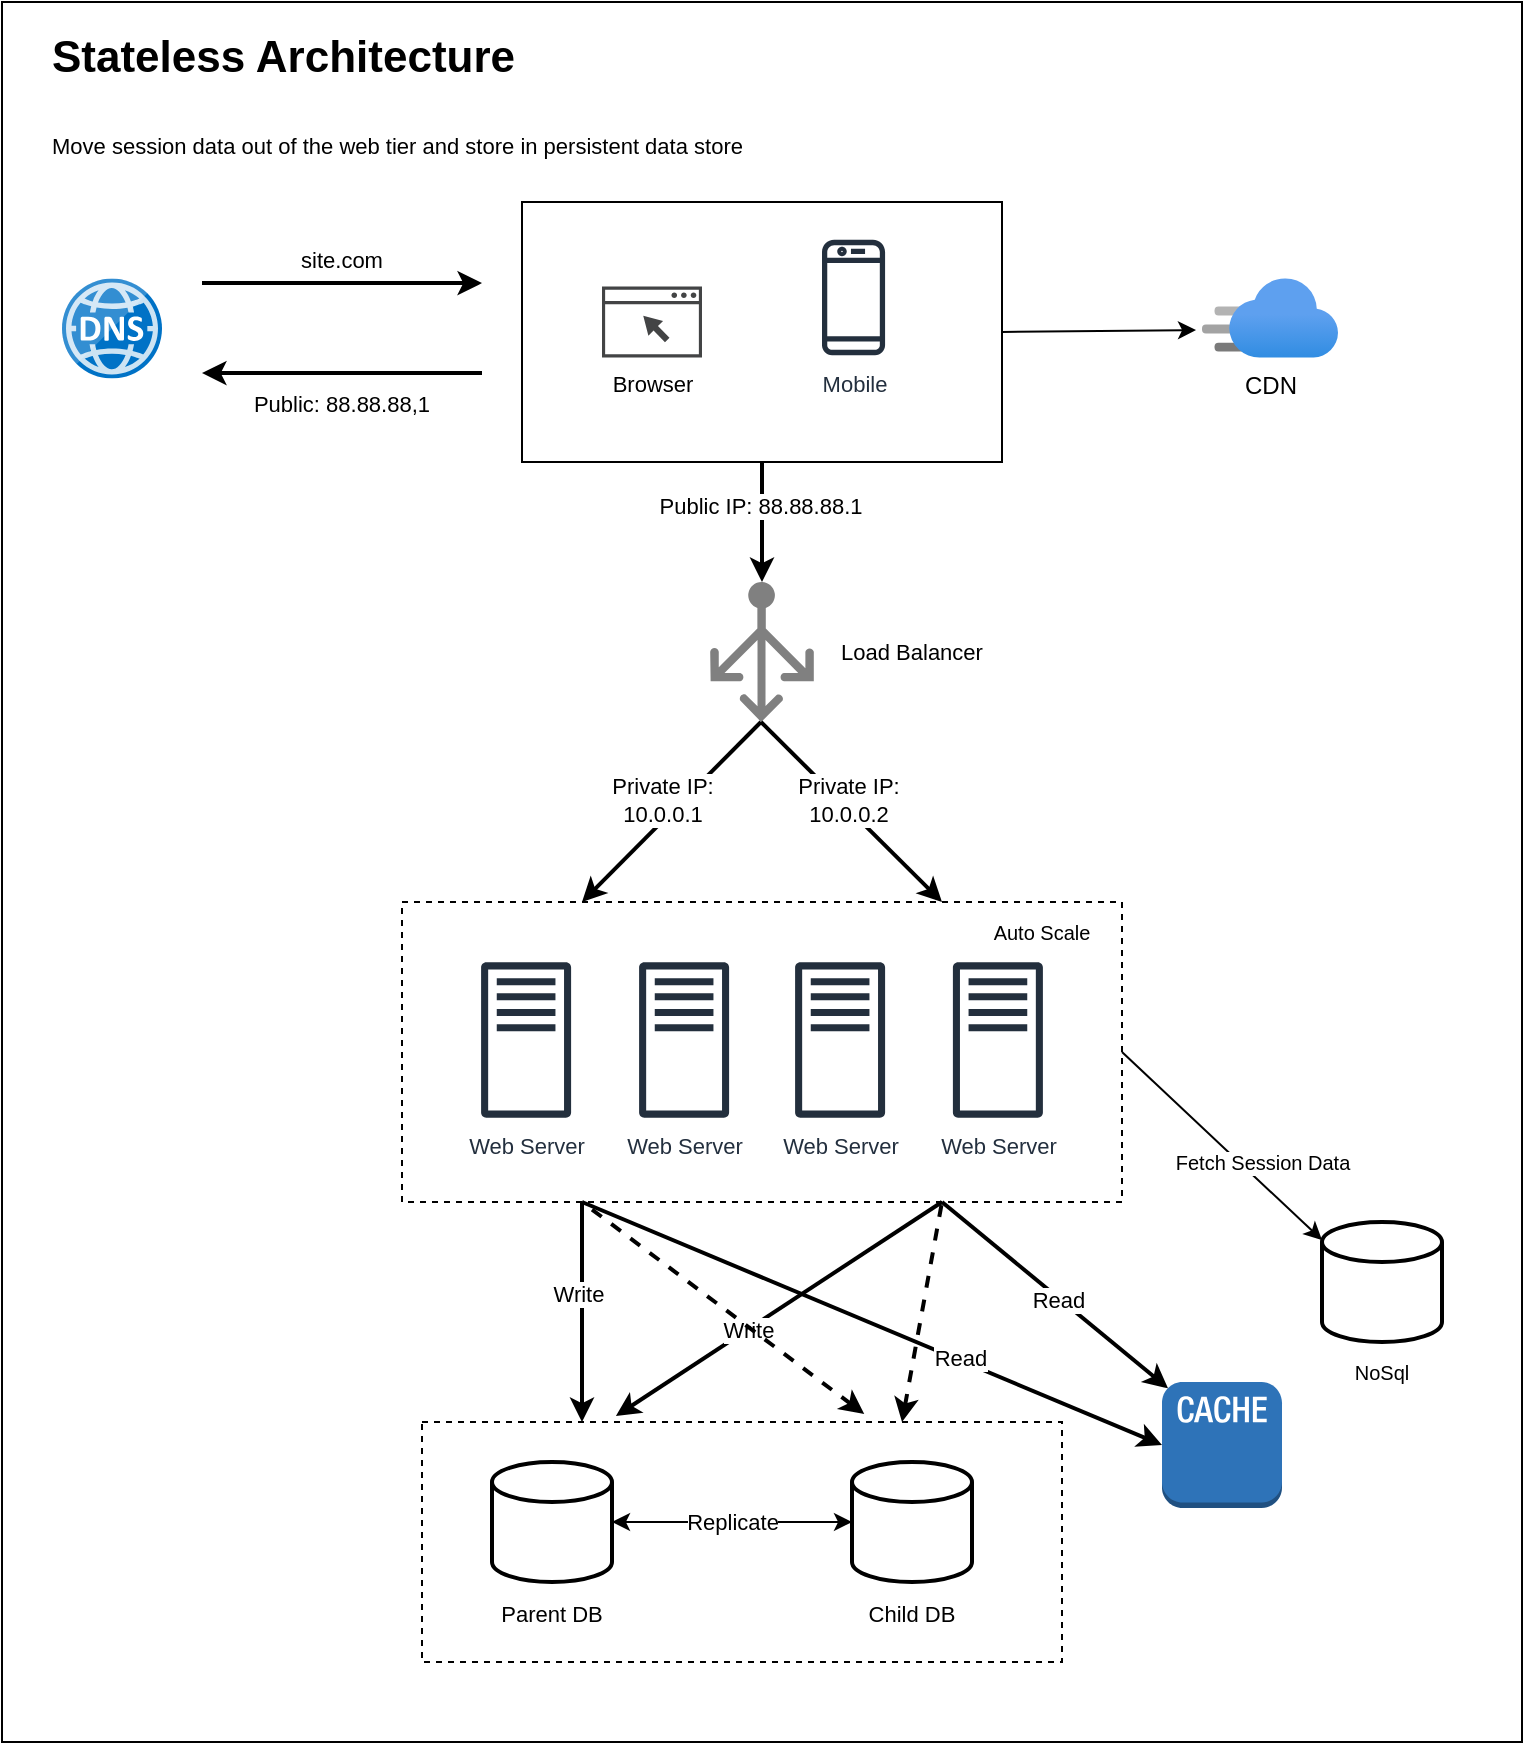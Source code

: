 <mxfile version="19.0.0" type="device"><diagram id="DGs2yfAw-LwcwXoiznSU" name="Page-1"><mxGraphModel dx="898" dy="672" grid="1" gridSize="10" guides="1" tooltips="1" connect="1" arrows="1" fold="1" page="1" pageScale="1" pageWidth="850" pageHeight="1100" math="0" shadow="0"><root><mxCell id="0"/><mxCell id="1" style="locked=1;" parent="0"/><mxCell id="unoXZ1soX1YO-tUkahxE-46" value="" style="rounded=0;whiteSpace=wrap;html=1;" parent="1" vertex="1"><mxGeometry x="10" y="10" width="760" height="870" as="geometry"/></mxCell><mxCell id="hPVIUfgEZxaa7cwPkqvz-1" value="Diagram" style="" parent="0"/><mxCell id="unoXZ1soX1YO-tUkahxE-1" value="" style="sketch=0;aspect=fixed;pointerEvents=1;shadow=0;dashed=0;html=1;strokeColor=none;labelPosition=center;verticalLabelPosition=bottom;verticalAlign=top;align=center;fillColor=#808080;shape=mxgraph.azure.load_balancer_generic;fontSize=11;" parent="hPVIUfgEZxaa7cwPkqvz-1" vertex="1"><mxGeometry x="364.1" y="300" width="51.8" height="70" as="geometry"/></mxCell><mxCell id="unoXZ1soX1YO-tUkahxE-2" value="" style="group" parent="hPVIUfgEZxaa7cwPkqvz-1" vertex="1" connectable="0"><mxGeometry x="270" y="110" width="240" height="130" as="geometry"/></mxCell><mxCell id="unoXZ1soX1YO-tUkahxE-3" value="" style="rounded=0;whiteSpace=wrap;html=1;" parent="unoXZ1soX1YO-tUkahxE-2" vertex="1"><mxGeometry width="240" height="130" as="geometry"/></mxCell><mxCell id="unoXZ1soX1YO-tUkahxE-4" value="Browser" style="sketch=0;pointerEvents=1;shadow=0;dashed=0;html=1;strokeColor=none;fillColor=#434445;aspect=fixed;labelPosition=center;verticalLabelPosition=bottom;verticalAlign=top;align=center;outlineConnect=0;shape=mxgraph.vvd.web_browser;fontSize=11;" parent="unoXZ1soX1YO-tUkahxE-2" vertex="1"><mxGeometry x="40" y="42.25" width="50" height="35.5" as="geometry"/></mxCell><mxCell id="unoXZ1soX1YO-tUkahxE-5" value="Mobile" style="sketch=0;outlineConnect=0;fontColor=#232F3E;gradientColor=none;fillColor=#232F3D;strokeColor=none;dashed=0;verticalLabelPosition=bottom;verticalAlign=top;align=center;html=1;fontSize=11;fontStyle=0;aspect=fixed;pointerEvents=1;shape=mxgraph.aws4.mobile_client;" parent="unoXZ1soX1YO-tUkahxE-2" vertex="1"><mxGeometry x="150" y="17.75" width="31.54" height="60" as="geometry"/></mxCell><mxCell id="unoXZ1soX1YO-tUkahxE-12" value="" style="rounded=0;whiteSpace=wrap;html=1;sketch=0;fixDash=1;dashed=1;" parent="hPVIUfgEZxaa7cwPkqvz-1" vertex="1"><mxGeometry x="220" y="720" width="320" height="120" as="geometry"/></mxCell><mxCell id="unoXZ1soX1YO-tUkahxE-13" value="" style="group" parent="hPVIUfgEZxaa7cwPkqvz-1" vertex="1" connectable="0"><mxGeometry x="240" y="740" width="90" height="91" as="geometry"/></mxCell><mxCell id="unoXZ1soX1YO-tUkahxE-14" value="" style="strokeWidth=2;html=1;shape=mxgraph.flowchart.database;whiteSpace=wrap;sketch=0;" parent="unoXZ1soX1YO-tUkahxE-13" vertex="1"><mxGeometry x="15" width="60" height="60" as="geometry"/></mxCell><mxCell id="unoXZ1soX1YO-tUkahxE-15" value="&lt;font style=&quot;font-size: 11px;&quot;&gt;Parent DB&lt;/font&gt;" style="text;html=1;strokeColor=none;fillColor=none;align=center;verticalAlign=middle;whiteSpace=wrap;rounded=0;sketch=0;" parent="unoXZ1soX1YO-tUkahxE-13" vertex="1"><mxGeometry y="61" width="90" height="30" as="geometry"/></mxCell><mxCell id="unoXZ1soX1YO-tUkahxE-21" value="" style="endArrow=classic;html=1;rounded=0;fontSize=11;entryX=0.5;entryY=0;entryDx=0;entryDy=0;entryPerimeter=0;exitX=0.5;exitY=1;exitDx=0;exitDy=0;strokeWidth=2;" parent="hPVIUfgEZxaa7cwPkqvz-1" source="unoXZ1soX1YO-tUkahxE-3" target="unoXZ1soX1YO-tUkahxE-1" edge="1"><mxGeometry width="50" height="50" relative="1" as="geometry"><mxPoint x="280" y="340" as="sourcePoint"/><mxPoint x="330" y="290" as="targetPoint"/></mxGeometry></mxCell><mxCell id="unoXZ1soX1YO-tUkahxE-22" value="Public IP: 88.88.88.1" style="edgeLabel;html=1;align=center;verticalAlign=middle;resizable=0;points=[];fontSize=11;" parent="unoXZ1soX1YO-tUkahxE-21" vertex="1" connectable="0"><mxGeometry x="-0.267" y="-1" relative="1" as="geometry"><mxPoint as="offset"/></mxGeometry></mxCell><mxCell id="unoXZ1soX1YO-tUkahxE-23" value="" style="endArrow=classic;html=1;rounded=0;fontSize=11;strokeWidth=2;entryX=0.25;entryY=0;entryDx=0;entryDy=0;exitX=0.49;exitY=1;exitDx=0;exitDy=0;exitPerimeter=0;" parent="hPVIUfgEZxaa7cwPkqvz-1" source="unoXZ1soX1YO-tUkahxE-1" target="unoXZ1soX1YO-tUkahxE-18" edge="1"><mxGeometry width="50" height="50" relative="1" as="geometry"><mxPoint x="250" y="410" as="sourcePoint"/><mxPoint x="300" y="360" as="targetPoint"/></mxGeometry></mxCell><mxCell id="unoXZ1soX1YO-tUkahxE-24" value="Private IP:&lt;br&gt;10.0.0.1" style="edgeLabel;html=1;align=center;verticalAlign=middle;resizable=0;points=[];fontSize=11;" parent="unoXZ1soX1YO-tUkahxE-23" vertex="1" connectable="0"><mxGeometry x="-0.152" relative="1" as="geometry"><mxPoint x="-12" as="offset"/></mxGeometry></mxCell><mxCell id="unoXZ1soX1YO-tUkahxE-25" value="" style="endArrow=classic;html=1;rounded=0;fontSize=11;strokeWidth=2;exitX=0.49;exitY=1;exitDx=0;exitDy=0;exitPerimeter=0;entryX=0.75;entryY=0;entryDx=0;entryDy=0;" parent="hPVIUfgEZxaa7cwPkqvz-1" source="unoXZ1soX1YO-tUkahxE-1" target="unoXZ1soX1YO-tUkahxE-18" edge="1"><mxGeometry width="50" height="50" relative="1" as="geometry"><mxPoint x="460" y="400" as="sourcePoint"/><mxPoint x="510" y="350" as="targetPoint"/></mxGeometry></mxCell><mxCell id="unoXZ1soX1YO-tUkahxE-26" value="Private IP:&lt;br&gt;10.0.0.2" style="edgeLabel;html=1;align=center;verticalAlign=middle;resizable=0;points=[];fontSize=11;" parent="unoXZ1soX1YO-tUkahxE-25" vertex="1" connectable="0"><mxGeometry x="-0.176" y="-2" relative="1" as="geometry"><mxPoint x="7" as="offset"/></mxGeometry></mxCell><mxCell id="unoXZ1soX1YO-tUkahxE-27" value="Load Balancer" style="text;html=1;strokeColor=none;fillColor=none;align=center;verticalAlign=middle;whiteSpace=wrap;rounded=0;fontSize=11;" parent="hPVIUfgEZxaa7cwPkqvz-1" vertex="1"><mxGeometry x="420" y="320" width="90" height="30" as="geometry"/></mxCell><mxCell id="unoXZ1soX1YO-tUkahxE-28" value="" style="endArrow=none;html=1;rounded=0;strokeWidth=2;startArrow=classic;startFill=1;endFill=0;exitX=0.25;exitY=0;exitDx=0;exitDy=0;entryX=0.25;entryY=1;entryDx=0;entryDy=0;" parent="hPVIUfgEZxaa7cwPkqvz-1" source="unoXZ1soX1YO-tUkahxE-12" target="unoXZ1soX1YO-tUkahxE-18" edge="1"><mxGeometry width="50" height="50" relative="1" as="geometry"><mxPoint x="590" y="480" as="sourcePoint"/><mxPoint x="330" y="620" as="targetPoint"/></mxGeometry></mxCell><mxCell id="unoXZ1soX1YO-tUkahxE-29" value="Write" style="edgeLabel;html=1;align=center;verticalAlign=middle;resizable=0;points=[];" parent="unoXZ1soX1YO-tUkahxE-28" vertex="1" connectable="0"><mxGeometry x="0.15" relative="1" as="geometry"><mxPoint x="-2" y="-1" as="offset"/></mxGeometry></mxCell><mxCell id="unoXZ1soX1YO-tUkahxE-33" value="" style="group" parent="hPVIUfgEZxaa7cwPkqvz-1" vertex="1" connectable="0"><mxGeometry x="420" y="740" width="90" height="91" as="geometry"/></mxCell><mxCell id="unoXZ1soX1YO-tUkahxE-34" value="" style="strokeWidth=2;html=1;shape=mxgraph.flowchart.database;whiteSpace=wrap;sketch=0;" parent="unoXZ1soX1YO-tUkahxE-33" vertex="1"><mxGeometry x="15" width="60" height="60" as="geometry"/></mxCell><mxCell id="unoXZ1soX1YO-tUkahxE-35" value="&lt;font style=&quot;font-size: 11px;&quot;&gt;Child DB&lt;/font&gt;" style="text;html=1;strokeColor=none;fillColor=none;align=center;verticalAlign=middle;whiteSpace=wrap;rounded=0;sketch=0;" parent="unoXZ1soX1YO-tUkahxE-33" vertex="1"><mxGeometry y="61" width="90" height="30" as="geometry"/></mxCell><mxCell id="unoXZ1soX1YO-tUkahxE-36" value="Replicate" style="endArrow=classic;startArrow=classic;html=1;rounded=0;exitX=1;exitY=0.5;exitDx=0;exitDy=0;exitPerimeter=0;entryX=0;entryY=0.5;entryDx=0;entryDy=0;entryPerimeter=0;" parent="hPVIUfgEZxaa7cwPkqvz-1" source="unoXZ1soX1YO-tUkahxE-14" target="unoXZ1soX1YO-tUkahxE-34" edge="1"><mxGeometry width="50" height="50" relative="1" as="geometry"><mxPoint x="400" y="750" as="sourcePoint"/><mxPoint x="450" y="700" as="targetPoint"/></mxGeometry></mxCell><mxCell id="unoXZ1soX1YO-tUkahxE-18" value="" style="rounded=0;whiteSpace=wrap;html=1;sketch=0;fixDash=1;dashed=1;" parent="hPVIUfgEZxaa7cwPkqvz-1" vertex="1"><mxGeometry x="210" y="460" width="360" height="150" as="geometry"/></mxCell><mxCell id="unoXZ1soX1YO-tUkahxE-19" value="&lt;font style=&quot;font-size: 11px;&quot;&gt;Web Server&lt;/font&gt;" style="sketch=0;outlineConnect=0;fontColor=#232F3E;gradientColor=none;fillColor=#232F3D;strokeColor=none;dashed=0;verticalLabelPosition=bottom;verticalAlign=top;align=center;html=1;fontSize=12;fontStyle=0;aspect=fixed;pointerEvents=1;shape=mxgraph.aws4.traditional_server;" parent="hPVIUfgEZxaa7cwPkqvz-1" vertex="1"><mxGeometry x="328.55" y="490" width="45" height="78" as="geometry"/></mxCell><mxCell id="unoXZ1soX1YO-tUkahxE-20" value="&lt;font style=&quot;font-size: 11px;&quot;&gt;Web Server&lt;/font&gt;" style="sketch=0;outlineConnect=0;fontColor=#232F3E;gradientColor=none;fillColor=#232F3D;strokeColor=none;dashed=0;verticalLabelPosition=bottom;verticalAlign=top;align=center;html=1;fontSize=12;fontStyle=0;aspect=fixed;pointerEvents=1;shape=mxgraph.aws4.traditional_server;" parent="hPVIUfgEZxaa7cwPkqvz-1" vertex="1"><mxGeometry x="406.55" y="490" width="45" height="78" as="geometry"/></mxCell><mxCell id="unoXZ1soX1YO-tUkahxE-37" value="" style="endArrow=none;html=1;rounded=0;strokeWidth=2;startArrow=classic;startFill=1;endFill=0;entryX=0.75;entryY=1;entryDx=0;entryDy=0;exitX=0.303;exitY=-0.025;exitDx=0;exitDy=0;exitPerimeter=0;" parent="hPVIUfgEZxaa7cwPkqvz-1" source="unoXZ1soX1YO-tUkahxE-12" target="unoXZ1soX1YO-tUkahxE-18" edge="1"><mxGeometry width="50" height="50" relative="1" as="geometry"><mxPoint x="300" y="700" as="sourcePoint"/><mxPoint x="347.5" y="610" as="targetPoint"/></mxGeometry></mxCell><mxCell id="unoXZ1soX1YO-tUkahxE-38" value="Write" style="edgeLabel;html=1;align=center;verticalAlign=middle;resizable=0;points=[];" parent="unoXZ1soX1YO-tUkahxE-37" vertex="1" connectable="0"><mxGeometry x="0.15" relative="1" as="geometry"><mxPoint x="-28" y="18" as="offset"/></mxGeometry></mxCell><mxCell id="unoXZ1soX1YO-tUkahxE-40" value="" style="endArrow=none;html=1;rounded=0;strokeWidth=2;startArrow=classic;startFill=1;endFill=0;entryX=0.75;entryY=1;entryDx=0;entryDy=0;exitX=0.75;exitY=0;exitDx=0;exitDy=0;dashed=1;" parent="hPVIUfgEZxaa7cwPkqvz-1" source="unoXZ1soX1YO-tUkahxE-12" target="unoXZ1soX1YO-tUkahxE-18" edge="1"><mxGeometry width="50" height="50" relative="1" as="geometry"><mxPoint x="310" y="710" as="sourcePoint"/><mxPoint x="462.5" y="610" as="targetPoint"/></mxGeometry></mxCell><mxCell id="unoXZ1soX1YO-tUkahxE-42" value="" style="endArrow=none;html=1;rounded=0;strokeWidth=2;startArrow=classic;startFill=1;endFill=0;entryX=0.25;entryY=1;entryDx=0;entryDy=0;exitX=0.691;exitY=-0.033;exitDx=0;exitDy=0;exitPerimeter=0;dashed=1;" parent="hPVIUfgEZxaa7cwPkqvz-1" source="unoXZ1soX1YO-tUkahxE-12" target="unoXZ1soX1YO-tUkahxE-18" edge="1"><mxGeometry width="50" height="50" relative="1" as="geometry"><mxPoint x="497.02" y="720" as="sourcePoint"/><mxPoint x="374.52" y="620" as="targetPoint"/></mxGeometry></mxCell><mxCell id="unoXZ1soX1YO-tUkahxE-48" value="" style="group" parent="hPVIUfgEZxaa7cwPkqvz-1" vertex="1" connectable="0"><mxGeometry x="40" y="129.43" width="210" height="91.13" as="geometry"/></mxCell><mxCell id="unoXZ1soX1YO-tUkahxE-7" style="edgeStyle=none;rounded=0;orthogonalLoop=1;jettySize=auto;html=1;strokeWidth=2;" parent="unoXZ1soX1YO-tUkahxE-48" edge="1"><mxGeometry relative="1" as="geometry"><mxPoint x="70" y="21.13" as="sourcePoint"/><mxPoint x="210" y="21.13" as="targetPoint"/></mxGeometry></mxCell><mxCell id="unoXZ1soX1YO-tUkahxE-8" value="" style="sketch=0;aspect=fixed;html=1;points=[];align=center;image;fontSize=12;image=img/lib/mscae/DNS.svg;" parent="unoXZ1soX1YO-tUkahxE-48" vertex="1"><mxGeometry y="18.88" width="50" height="50" as="geometry"/></mxCell><mxCell id="unoXZ1soX1YO-tUkahxE-9" value="" style="endArrow=none;html=1;rounded=0;strokeWidth=2;startArrow=classic;startFill=1;endFill=0;" parent="unoXZ1soX1YO-tUkahxE-48" edge="1"><mxGeometry width="50" height="50" relative="1" as="geometry"><mxPoint x="70" y="66.13" as="sourcePoint"/><mxPoint x="210" y="66.13" as="targetPoint"/></mxGeometry></mxCell><mxCell id="unoXZ1soX1YO-tUkahxE-10" value="&lt;font style=&quot;font-size: 11px;&quot;&gt;site.com&lt;/font&gt;" style="text;html=1;strokeColor=none;fillColor=none;align=center;verticalAlign=middle;whiteSpace=wrap;rounded=0;fontSize=11;" parent="unoXZ1soX1YO-tUkahxE-48" vertex="1"><mxGeometry x="70" width="140" height="18.88" as="geometry"/></mxCell><mxCell id="unoXZ1soX1YO-tUkahxE-11" value="&lt;font style=&quot;font-size: 11px;&quot;&gt;Public: 88.88.88,1&lt;/font&gt;" style="text;html=1;strokeColor=none;fillColor=none;align=center;verticalAlign=middle;whiteSpace=wrap;rounded=0;fontSize=11;" parent="unoXZ1soX1YO-tUkahxE-48" vertex="1"><mxGeometry x="70" y="71.13" width="140" height="20" as="geometry"/></mxCell><mxCell id="unoXZ1soX1YO-tUkahxE-49" value="CDN" style="aspect=fixed;html=1;points=[];align=center;image;fontSize=12;image=img/lib/azure2/app_services/CDN_Profiles.svg;" parent="hPVIUfgEZxaa7cwPkqvz-1" vertex="1"><mxGeometry x="610" y="148" width="68" height="40" as="geometry"/></mxCell><mxCell id="unoXZ1soX1YO-tUkahxE-50" value="" style="endArrow=classic;html=1;rounded=0;exitX=1;exitY=0.5;exitDx=0;exitDy=0;entryX=-0.044;entryY=0.65;entryDx=0;entryDy=0;entryPerimeter=0;" parent="hPVIUfgEZxaa7cwPkqvz-1" source="unoXZ1soX1YO-tUkahxE-3" target="unoXZ1soX1YO-tUkahxE-49" edge="1"><mxGeometry width="50" height="50" relative="1" as="geometry"><mxPoint x="530" y="200" as="sourcePoint"/><mxPoint x="580" y="150" as="targetPoint"/></mxGeometry></mxCell><mxCell id="unoXZ1soX1YO-tUkahxE-51" value="" style="outlineConnect=0;dashed=0;verticalLabelPosition=bottom;verticalAlign=top;align=center;html=1;shape=mxgraph.aws3.cache_node;fillColor=#2E73B8;gradientColor=none;" parent="hPVIUfgEZxaa7cwPkqvz-1" vertex="1"><mxGeometry x="590" y="700" width="60" height="63" as="geometry"/></mxCell><mxCell id="unoXZ1soX1YO-tUkahxE-52" value="" style="endArrow=none;html=1;rounded=0;strokeWidth=2;startArrow=classic;startFill=1;endFill=0;entryX=0.75;entryY=1;entryDx=0;entryDy=0;exitX=0.05;exitY=0.05;exitDx=0;exitDy=0;exitPerimeter=0;" parent="hPVIUfgEZxaa7cwPkqvz-1" source="unoXZ1soX1YO-tUkahxE-51" target="unoXZ1soX1YO-tUkahxE-18" edge="1"><mxGeometry width="50" height="50" relative="1" as="geometry"><mxPoint x="470" y="710" as="sourcePoint"/><mxPoint x="462.5" y="610" as="targetPoint"/></mxGeometry></mxCell><mxCell id="unoXZ1soX1YO-tUkahxE-54" value="Read" style="edgeLabel;html=1;align=center;verticalAlign=middle;resizable=0;points=[];" parent="unoXZ1soX1YO-tUkahxE-52" vertex="1" connectable="0"><mxGeometry x="-0.023" relative="1" as="geometry"><mxPoint y="1" as="offset"/></mxGeometry></mxCell><mxCell id="unoXZ1soX1YO-tUkahxE-53" value="" style="endArrow=none;html=1;rounded=0;strokeWidth=2;startArrow=classic;startFill=1;endFill=0;entryX=0.25;entryY=1;entryDx=0;entryDy=0;exitX=0;exitY=0.5;exitDx=0;exitDy=0;exitPerimeter=0;" parent="hPVIUfgEZxaa7cwPkqvz-1" source="unoXZ1soX1YO-tUkahxE-51" target="unoXZ1soX1YO-tUkahxE-18" edge="1"><mxGeometry width="50" height="50" relative="1" as="geometry"><mxPoint x="451.12" y="706.04" as="sourcePoint"/><mxPoint x="347.5" y="610" as="targetPoint"/></mxGeometry></mxCell><mxCell id="unoXZ1soX1YO-tUkahxE-55" value="Read" style="edgeLabel;html=1;align=center;verticalAlign=middle;resizable=0;points=[];" parent="unoXZ1soX1YO-tUkahxE-53" vertex="1" connectable="0"><mxGeometry x="-0.296" y="-1" relative="1" as="geometry"><mxPoint as="offset"/></mxGeometry></mxCell><mxCell id="O0ZfU7C_oMBI1xlGiYtM-1" value="&lt;font style=&quot;font-size: 11px;&quot;&gt;Web Server&lt;/font&gt;" style="sketch=0;outlineConnect=0;fontColor=#232F3E;gradientColor=none;fillColor=#232F3D;strokeColor=none;dashed=0;verticalLabelPosition=bottom;verticalAlign=top;align=center;html=1;fontSize=12;fontStyle=0;aspect=fixed;pointerEvents=1;shape=mxgraph.aws4.traditional_server;" parent="hPVIUfgEZxaa7cwPkqvz-1" vertex="1"><mxGeometry x="249.55" y="490" width="45" height="78" as="geometry"/></mxCell><mxCell id="O0ZfU7C_oMBI1xlGiYtM-2" value="&lt;font style=&quot;font-size: 11px;&quot;&gt;Web Server&lt;/font&gt;" style="sketch=0;outlineConnect=0;fontColor=#232F3E;gradientColor=none;fillColor=#232F3D;strokeColor=none;dashed=0;verticalLabelPosition=bottom;verticalAlign=top;align=center;html=1;fontSize=12;fontStyle=0;aspect=fixed;pointerEvents=1;shape=mxgraph.aws4.traditional_server;" parent="hPVIUfgEZxaa7cwPkqvz-1" vertex="1"><mxGeometry x="485.45" y="490" width="45" height="78" as="geometry"/></mxCell><mxCell id="O0ZfU7C_oMBI1xlGiYtM-3" value="&lt;font style=&quot;font-size: 10px;&quot;&gt;Auto Scale&lt;/font&gt;" style="text;html=1;strokeColor=none;fillColor=none;align=center;verticalAlign=middle;whiteSpace=wrap;rounded=0;" parent="hPVIUfgEZxaa7cwPkqvz-1" vertex="1"><mxGeometry x="490" y="460" width="80" height="30" as="geometry"/></mxCell><mxCell id="O0ZfU7C_oMBI1xlGiYtM-5" value="" style="endArrow=classic;html=1;rounded=0;fontSize=10;exitX=1;exitY=0.5;exitDx=0;exitDy=0;entryX=0;entryY=0.15;entryDx=0;entryDy=0;entryPerimeter=0;" parent="hPVIUfgEZxaa7cwPkqvz-1" source="unoXZ1soX1YO-tUkahxE-18" target="O0ZfU7C_oMBI1xlGiYtM-4" edge="1"><mxGeometry width="50" height="50" relative="1" as="geometry"><mxPoint x="650" y="530" as="sourcePoint"/><mxPoint x="700" y="480" as="targetPoint"/></mxGeometry></mxCell><mxCell id="O0ZfU7C_oMBI1xlGiYtM-8" value="Fetch Session Data" style="edgeLabel;html=1;align=center;verticalAlign=middle;resizable=0;points=[];fontSize=10;" parent="O0ZfU7C_oMBI1xlGiYtM-5" vertex="1" connectable="0"><mxGeometry x="-0.062" relative="1" as="geometry"><mxPoint x="23" y="11" as="offset"/></mxGeometry></mxCell><mxCell id="O0ZfU7C_oMBI1xlGiYtM-7" value="" style="group" parent="hPVIUfgEZxaa7cwPkqvz-1" vertex="1" connectable="0"><mxGeometry x="670" y="620" width="60" height="90" as="geometry"/></mxCell><mxCell id="O0ZfU7C_oMBI1xlGiYtM-4" value="" style="strokeWidth=2;html=1;shape=mxgraph.flowchart.database;whiteSpace=wrap;fontSize=10;" parent="O0ZfU7C_oMBI1xlGiYtM-7" vertex="1"><mxGeometry width="60" height="60" as="geometry"/></mxCell><mxCell id="O0ZfU7C_oMBI1xlGiYtM-6" value="NoSql" style="text;html=1;strokeColor=none;fillColor=none;align=center;verticalAlign=middle;whiteSpace=wrap;rounded=0;fontSize=10;" parent="O0ZfU7C_oMBI1xlGiYtM-7" vertex="1"><mxGeometry y="60" width="60" height="30" as="geometry"/></mxCell><mxCell id="hPVIUfgEZxaa7cwPkqvz-5" value="Title" style="locked=1;" parent="0"/><mxCell id="hPVIUfgEZxaa7cwPkqvz-9" value="&lt;h1&gt;&lt;span style=&quot;background-color: initial;&quot;&gt;Stateless Architecture&lt;/span&gt;&lt;/h1&gt;&lt;h1&gt;&lt;span style=&quot;background-color: initial; font-size: 11px; font-weight: normal;&quot;&gt;Move session data out of the web tier and store in persistent data store&lt;/span&gt;&lt;br&gt;&lt;/h1&gt;" style="text;html=1;strokeColor=none;fillColor=none;spacing=5;spacingTop=-20;whiteSpace=wrap;overflow=hidden;rounded=0;fontSize=11;" parent="hPVIUfgEZxaa7cwPkqvz-5" vertex="1"><mxGeometry x="30" y="20" width="400" height="80" as="geometry"/></mxCell></root></mxGraphModel></diagram></mxfile>